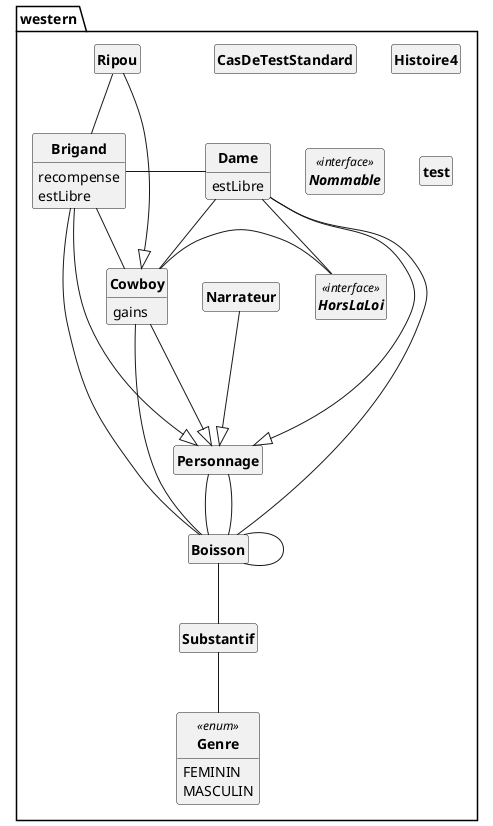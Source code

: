 @startuml
'https://plantuml.com/class-diagram
skinparam style strictuml
skinparam classAttributeIconSize 0
skinparam classFontStyle Bold
hide empty members

Class western.Boisson{

}
western.Boisson -- western.Substantif
western.Boisson -- western.Boisson


Class western.Brigand{
recompense
estLibre

}
western.Brigand - western.Dame
western.Brigand -- western.Cowboy
western.Brigand -- western.Boisson

western.Brigand ---|> western.Personnage
Class western.CasDeTestStandard{

}


Class western.Cowboy{
gains

}
western.Cowboy - western.HorsLaLoi
western.Cowboy -- western.Boisson

western.Cowboy ---|> western.Personnage
Class western.Dame{
estLibre

}
western.Dame -- western.Cowboy
western.Dame -- western.HorsLaLoi
western.Dame -- western.Boisson

western.Dame ---|> western.Personnage
Enum western.Genre<<enum>> {
FEMININ
MASCULIN

}
Class western.Histoire4{

}


Interface western.HorsLaLoi<<interface>> {
}
Class western.Narrateur{

}

western.Narrateur ---|> western.Personnage
Interface western.Nommable<<interface>> {
}
Class western.Personnage{

}
western.Personnage -- western.Boisson
western.Personnage -- western.Boisson


Class western.Ripou{

}
western.Ripou -- western.Brigand

western.Ripou ---|> western.Cowboy
Class western.Substantif{

}
western.Substantif -- western.Genre


Class western.test{

}


@enduml

